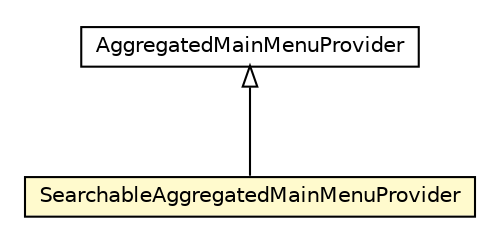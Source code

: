 #!/usr/local/bin/dot
#
# Class diagram 
# Generated by UMLGraph version R5_6-24-gf6e263 (http://www.umlgraph.org/)
#

digraph G {
	edge [fontname="Helvetica",fontsize=10,labelfontname="Helvetica",labelfontsize=10];
	node [fontname="Helvetica",fontsize=10,shape=plaintext];
	nodesep=0.25;
	ranksep=0.5;
	// org.universAAL.ui.dm.userInteraction.mainMenu.SearchableAggregatedMainMenuProvider
	c7004827 [label=<<table title="org.universAAL.ui.dm.userInteraction.mainMenu.SearchableAggregatedMainMenuProvider" border="0" cellborder="1" cellspacing="0" cellpadding="2" port="p" bgcolor="lemonChiffon" href="./SearchableAggregatedMainMenuProvider.html">
		<tr><td><table border="0" cellspacing="0" cellpadding="1">
<tr><td align="center" balign="center"> SearchableAggregatedMainMenuProvider </td></tr>
		</table></td></tr>
		</table>>, URL="./SearchableAggregatedMainMenuProvider.html", fontname="Helvetica", fontcolor="black", fontsize=10.0];
	// org.universAAL.ui.dm.userInteraction.mainMenu.AggregatedMainMenuProvider
	c7004829 [label=<<table title="org.universAAL.ui.dm.userInteraction.mainMenu.AggregatedMainMenuProvider" border="0" cellborder="1" cellspacing="0" cellpadding="2" port="p" href="./AggregatedMainMenuProvider.html">
		<tr><td><table border="0" cellspacing="0" cellpadding="1">
<tr><td align="center" balign="center"> AggregatedMainMenuProvider </td></tr>
		</table></td></tr>
		</table>>, URL="./AggregatedMainMenuProvider.html", fontname="Helvetica", fontcolor="black", fontsize=10.0];
	//org.universAAL.ui.dm.userInteraction.mainMenu.SearchableAggregatedMainMenuProvider extends org.universAAL.ui.dm.userInteraction.mainMenu.AggregatedMainMenuProvider
	c7004829:p -> c7004827:p [dir=back,arrowtail=empty];
}

